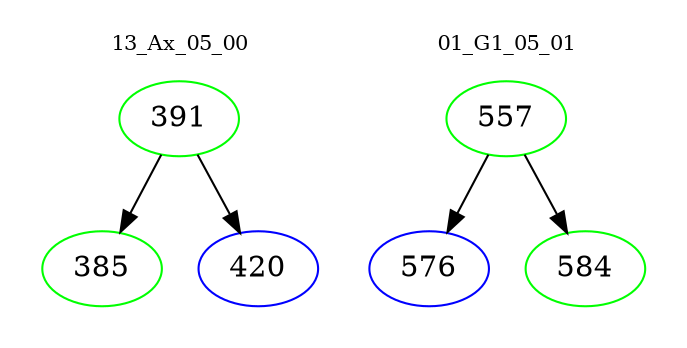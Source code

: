 digraph{
subgraph cluster_0 {
color = white
label = "13_Ax_05_00";
fontsize=10;
T0_391 [label="391", color="green"]
T0_391 -> T0_385 [color="black"]
T0_385 [label="385", color="green"]
T0_391 -> T0_420 [color="black"]
T0_420 [label="420", color="blue"]
}
subgraph cluster_1 {
color = white
label = "01_G1_05_01";
fontsize=10;
T1_557 [label="557", color="green"]
T1_557 -> T1_576 [color="black"]
T1_576 [label="576", color="blue"]
T1_557 -> T1_584 [color="black"]
T1_584 [label="584", color="green"]
}
}

